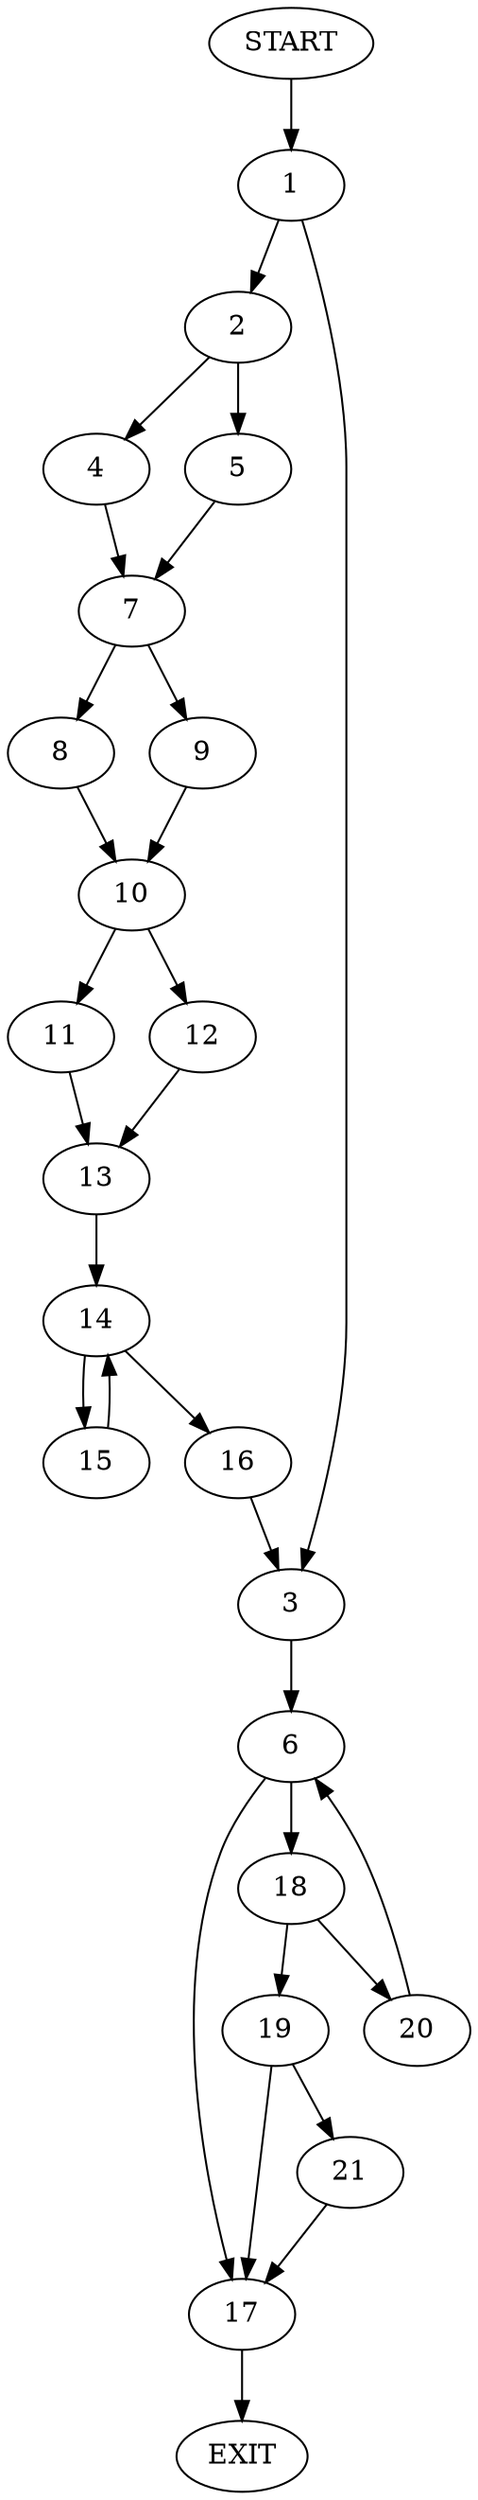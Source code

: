 digraph {
0 [label="START"]
22 [label="EXIT"]
0 -> 1
1 -> 2
1 -> 3
2 -> 4
2 -> 5
3 -> 6
4 -> 7
5 -> 7
7 -> 8
7 -> 9
9 -> 10
8 -> 10
10 -> 11
10 -> 12
11 -> 13
12 -> 13
13 -> 14
14 -> 15
14 -> 16
15 -> 14
16 -> 3
6 -> 17
6 -> 18
17 -> 22
18 -> 19
18 -> 20
19 -> 17
19 -> 21
20 -> 6
21 -> 17
}
